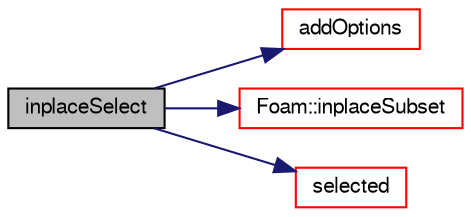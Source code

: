digraph "inplaceSelect"
{
  bgcolor="transparent";
  edge [fontname="FreeSans",fontsize="10",labelfontname="FreeSans",labelfontsize="10"];
  node [fontname="FreeSans",fontsize="10",shape=record];
  rankdir="LR";
  Node155 [label="inplaceSelect",height=0.2,width=0.4,color="black", fillcolor="grey75", style="filled", fontcolor="black"];
  Node155 -> Node156 [color="midnightblue",fontsize="10",style="solid",fontname="FreeSans"];
  Node156 [label="addOptions",height=0.2,width=0.4,color="red",URL="$a26358.html#a31c1a8888cbb272c4a519af132eab27d",tooltip="Add the options handled by timeSelector to argList::validOptions. "];
  Node155 -> Node208 [color="midnightblue",fontsize="10",style="solid",fontname="FreeSans"];
  Node208 [label="Foam::inplaceSubset",height=0.2,width=0.4,color="red",URL="$a21124.html#a42646732972db3a8e8af557f0d311f8c",tooltip="Inplace extract elements of List when select is a certain value. "];
  Node155 -> Node161 [color="midnightblue",fontsize="10",style="solid",fontname="FreeSans"];
  Node161 [label="selected",height=0.2,width=0.4,color="red",URL="$a26358.html#a37efc590fcd13eded7b091989c08e98d",tooltip="Return true if the given instant is within the ranges. "];
}
